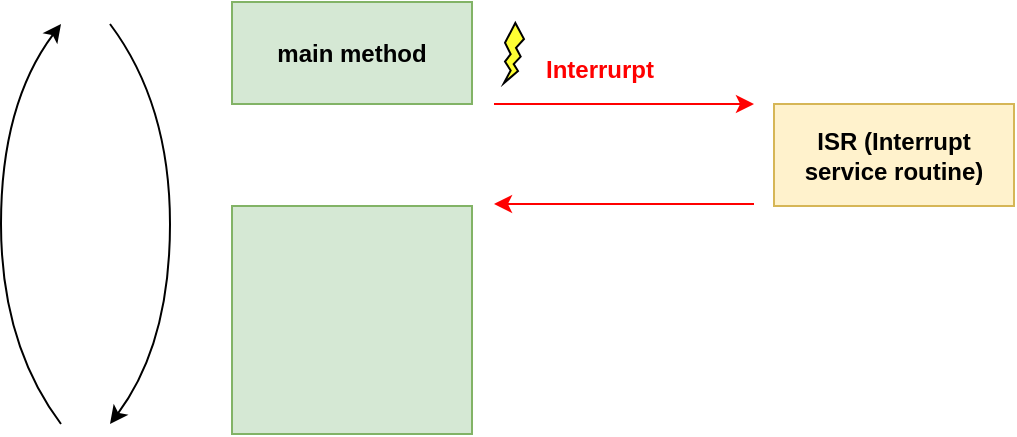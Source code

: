 <mxfile pages="1" version="11.2.4" type="github"><diagram id="yPUOg5i6xZH0j_o2TR-S" name="Page-1"><mxGraphModel dx="947" dy="553" grid="1" gridSize="10" guides="1" tooltips="1" connect="1" arrows="1" fold="1" page="1" pageScale="1" pageWidth="850" pageHeight="1100" math="0" shadow="0"><root><mxCell id="0"/><mxCell id="1" parent="0"/><mxCell id="DIOOzvIZncl7CdiQx4Lh-1" value="&lt;b&gt;main method&lt;/b&gt;" style="rounded=0;whiteSpace=wrap;html=1;fillColor=#d5e8d4;strokeColor=#82b366;" parent="1" vertex="1"><mxGeometry x="279" y="149" width="120" height="51" as="geometry"/></mxCell><mxCell id="DIOOzvIZncl7CdiQx4Lh-4" value="" style="curved=1;endArrow=classic;html=1;" parent="1" edge="1"><mxGeometry width="50" height="50" relative="1" as="geometry"><mxPoint x="193.5" y="360" as="sourcePoint"/><mxPoint x="193.5" y="160" as="targetPoint"/><Array as="points"><mxPoint x="163.5" y="320"/><mxPoint x="163.5" y="200"/></Array></mxGeometry></mxCell><mxCell id="DIOOzvIZncl7CdiQx4Lh-5" value="" style="curved=1;endArrow=classic;html=1;" parent="1" edge="1"><mxGeometry width="50" height="50" relative="1" as="geometry"><mxPoint x="218" y="160" as="sourcePoint"/><mxPoint x="218" y="360" as="targetPoint"/><Array as="points"><mxPoint x="248" y="200"/><mxPoint x="248" y="320"/></Array></mxGeometry></mxCell><mxCell id="vk7CzqvmseM8BUXjtr6A-1" value="" style="rounded=0;whiteSpace=wrap;html=1;fillColor=#d5e8d4;strokeColor=#82b366;" vertex="1" parent="1"><mxGeometry x="279" y="251" width="120" height="114" as="geometry"/></mxCell><mxCell id="vk7CzqvmseM8BUXjtr6A-2" value="&lt;b&gt;ISR (Interrupt service routine)&lt;/b&gt;" style="rounded=0;whiteSpace=wrap;html=1;fillColor=#fff2cc;strokeColor=#d6b656;" vertex="1" parent="1"><mxGeometry x="550" y="200" width="120" height="51" as="geometry"/></mxCell><mxCell id="vk7CzqvmseM8BUXjtr6A-3" value="" style="endArrow=classic;html=1;strokeColor=#FF0000;" edge="1" parent="1"><mxGeometry width="50" height="50" relative="1" as="geometry"><mxPoint x="410" y="200" as="sourcePoint"/><mxPoint x="540" y="200" as="targetPoint"/></mxGeometry></mxCell><mxCell id="vk7CzqvmseM8BUXjtr6A-4" value="" style="endArrow=classic;html=1;strokeColor=#FF0000;" edge="1" parent="1"><mxGeometry width="50" height="50" relative="1" as="geometry"><mxPoint x="540" y="250" as="sourcePoint"/><mxPoint x="410" y="250" as="targetPoint"/></mxGeometry></mxCell><mxCell id="vk7CzqvmseM8BUXjtr6A-5" value="" style="verticalLabelPosition=bottom;verticalAlign=top;html=1;shape=mxgraph.basic.flash;fillColor=#FFFF33;" vertex="1" parent="1"><mxGeometry x="415" y="159.5" width="10" height="30" as="geometry"/></mxCell><mxCell id="vk7CzqvmseM8BUXjtr6A-6" value="&lt;b&gt;&lt;font color=&quot;#ff0000&quot;&gt;Interrurpt&lt;/font&gt;&lt;/b&gt;" style="text;html=1;resizable=0;points=[];autosize=1;align=left;verticalAlign=top;spacingTop=-4;" vertex="1" parent="1"><mxGeometry x="434" y="173" width="70" height="10" as="geometry"/></mxCell></root></mxGraphModel></diagram></mxfile>